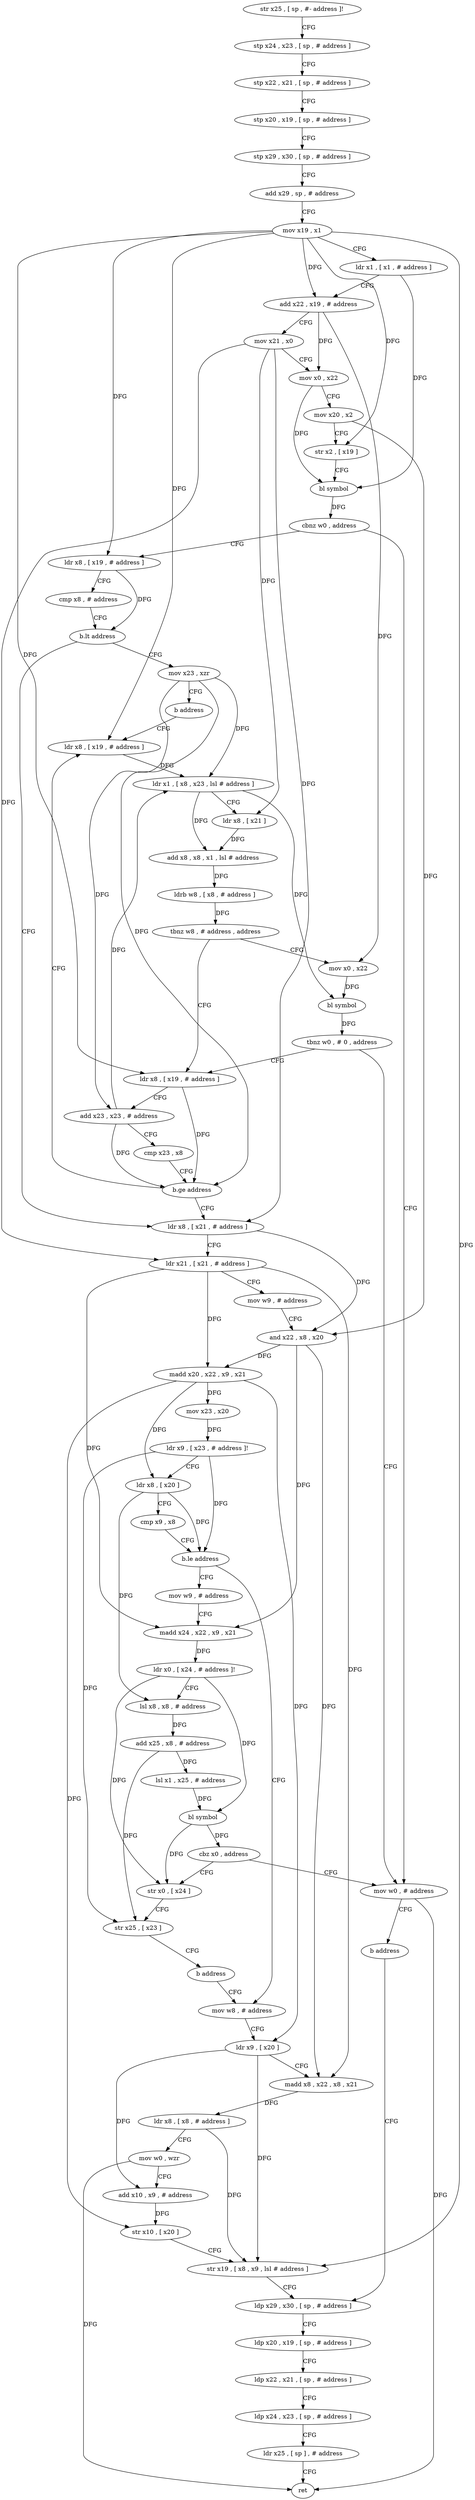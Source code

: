 digraph "func" {
"4242788" [label = "str x25 , [ sp , #- address ]!" ]
"4242792" [label = "stp x24 , x23 , [ sp , # address ]" ]
"4242796" [label = "stp x22 , x21 , [ sp , # address ]" ]
"4242800" [label = "stp x20 , x19 , [ sp , # address ]" ]
"4242804" [label = "stp x29 , x30 , [ sp , # address ]" ]
"4242808" [label = "add x29 , sp , # address" ]
"4242812" [label = "mov x19 , x1" ]
"4242816" [label = "ldr x1 , [ x1 , # address ]" ]
"4242820" [label = "add x22 , x19 , # address" ]
"4242824" [label = "mov x21 , x0" ]
"4242828" [label = "mov x0 , x22" ]
"4242832" [label = "mov x20 , x2" ]
"4242836" [label = "str x2 , [ x19 ]" ]
"4242840" [label = "bl symbol" ]
"4242844" [label = "cbnz w0 , address" ]
"4242920" [label = "mov w0 , # address" ]
"4242848" [label = "ldr x8 , [ x19 , # address ]" ]
"4242924" [label = "b address" ]
"4243000" [label = "ldp x29 , x30 , [ sp , # address ]" ]
"4242852" [label = "cmp x8 , # address" ]
"4242856" [label = "b.lt address" ]
"4242928" [label = "ldr x8 , [ x21 , # address ]" ]
"4242860" [label = "mov x23 , xzr" ]
"4243004" [label = "ldp x20 , x19 , [ sp , # address ]" ]
"4243008" [label = "ldp x22 , x21 , [ sp , # address ]" ]
"4243012" [label = "ldp x24 , x23 , [ sp , # address ]" ]
"4243016" [label = "ldr x25 , [ sp ] , # address" ]
"4243020" [label = "ret" ]
"4242932" [label = "ldr x21 , [ x21 , # address ]" ]
"4242936" [label = "mov w9 , # address" ]
"4242940" [label = "and x22 , x8 , x20" ]
"4242944" [label = "madd x20 , x22 , x9 , x21" ]
"4242948" [label = "mov x23 , x20" ]
"4242952" [label = "ldr x9 , [ x23 , # address ]!" ]
"4242956" [label = "ldr x8 , [ x20 ]" ]
"4242960" [label = "cmp x9 , x8" ]
"4242964" [label = "b.le address" ]
"4243024" [label = "mov w9 , # address" ]
"4242968" [label = "mov w8 , # address" ]
"4242864" [label = "b address" ]
"4242884" [label = "ldr x8 , [ x19 , # address ]" ]
"4243028" [label = "madd x24 , x22 , x9 , x21" ]
"4243032" [label = "ldr x0 , [ x24 , # address ]!" ]
"4243036" [label = "lsl x8 , x8 , # address" ]
"4243040" [label = "add x25 , x8 , # address" ]
"4243044" [label = "lsl x1 , x25 , # address" ]
"4243048" [label = "bl symbol" ]
"4243052" [label = "cbz x0 , address" ]
"4243056" [label = "str x0 , [ x24 ]" ]
"4242972" [label = "ldr x9 , [ x20 ]" ]
"4242976" [label = "madd x8 , x22 , x8 , x21" ]
"4242980" [label = "ldr x8 , [ x8 , # address ]" ]
"4242984" [label = "mov w0 , wzr" ]
"4242988" [label = "add x10 , x9 , # address" ]
"4242992" [label = "str x10 , [ x20 ]" ]
"4242996" [label = "str x19 , [ x8 , x9 , lsl # address ]" ]
"4242888" [label = "ldr x1 , [ x8 , x23 , lsl # address ]" ]
"4242892" [label = "ldr x8 , [ x21 ]" ]
"4242896" [label = "add x8 , x8 , x1 , lsl # address" ]
"4242900" [label = "ldrb w8 , [ x8 , # address ]" ]
"4242904" [label = "tbnz w8 , # address , address" ]
"4242868" [label = "ldr x8 , [ x19 , # address ]" ]
"4242908" [label = "mov x0 , x22" ]
"4243060" [label = "str x25 , [ x23 ]" ]
"4243064" [label = "b address" ]
"4242872" [label = "add x23 , x23 , # address" ]
"4242876" [label = "cmp x23 , x8" ]
"4242880" [label = "b.ge address" ]
"4242912" [label = "bl symbol" ]
"4242916" [label = "tbnz w0 , # 0 , address" ]
"4242788" -> "4242792" [ label = "CFG" ]
"4242792" -> "4242796" [ label = "CFG" ]
"4242796" -> "4242800" [ label = "CFG" ]
"4242800" -> "4242804" [ label = "CFG" ]
"4242804" -> "4242808" [ label = "CFG" ]
"4242808" -> "4242812" [ label = "CFG" ]
"4242812" -> "4242816" [ label = "CFG" ]
"4242812" -> "4242820" [ label = "DFG" ]
"4242812" -> "4242836" [ label = "DFG" ]
"4242812" -> "4242848" [ label = "DFG" ]
"4242812" -> "4242996" [ label = "DFG" ]
"4242812" -> "4242884" [ label = "DFG" ]
"4242812" -> "4242868" [ label = "DFG" ]
"4242816" -> "4242820" [ label = "CFG" ]
"4242816" -> "4242840" [ label = "DFG" ]
"4242820" -> "4242824" [ label = "CFG" ]
"4242820" -> "4242828" [ label = "DFG" ]
"4242820" -> "4242908" [ label = "DFG" ]
"4242824" -> "4242828" [ label = "CFG" ]
"4242824" -> "4242928" [ label = "DFG" ]
"4242824" -> "4242932" [ label = "DFG" ]
"4242824" -> "4242892" [ label = "DFG" ]
"4242828" -> "4242832" [ label = "CFG" ]
"4242828" -> "4242840" [ label = "DFG" ]
"4242832" -> "4242836" [ label = "CFG" ]
"4242832" -> "4242940" [ label = "DFG" ]
"4242836" -> "4242840" [ label = "CFG" ]
"4242840" -> "4242844" [ label = "DFG" ]
"4242844" -> "4242920" [ label = "CFG" ]
"4242844" -> "4242848" [ label = "CFG" ]
"4242920" -> "4242924" [ label = "CFG" ]
"4242920" -> "4243020" [ label = "DFG" ]
"4242848" -> "4242852" [ label = "CFG" ]
"4242848" -> "4242856" [ label = "DFG" ]
"4242924" -> "4243000" [ label = "CFG" ]
"4243000" -> "4243004" [ label = "CFG" ]
"4242852" -> "4242856" [ label = "CFG" ]
"4242856" -> "4242928" [ label = "CFG" ]
"4242856" -> "4242860" [ label = "CFG" ]
"4242928" -> "4242932" [ label = "CFG" ]
"4242928" -> "4242940" [ label = "DFG" ]
"4242860" -> "4242864" [ label = "CFG" ]
"4242860" -> "4242888" [ label = "DFG" ]
"4242860" -> "4242872" [ label = "DFG" ]
"4242860" -> "4242880" [ label = "DFG" ]
"4243004" -> "4243008" [ label = "CFG" ]
"4243008" -> "4243012" [ label = "CFG" ]
"4243012" -> "4243016" [ label = "CFG" ]
"4243016" -> "4243020" [ label = "CFG" ]
"4242932" -> "4242936" [ label = "CFG" ]
"4242932" -> "4242944" [ label = "DFG" ]
"4242932" -> "4243028" [ label = "DFG" ]
"4242932" -> "4242976" [ label = "DFG" ]
"4242936" -> "4242940" [ label = "CFG" ]
"4242940" -> "4242944" [ label = "DFG" ]
"4242940" -> "4243028" [ label = "DFG" ]
"4242940" -> "4242976" [ label = "DFG" ]
"4242944" -> "4242948" [ label = "DFG" ]
"4242944" -> "4242956" [ label = "DFG" ]
"4242944" -> "4242972" [ label = "DFG" ]
"4242944" -> "4242992" [ label = "DFG" ]
"4242948" -> "4242952" [ label = "DFG" ]
"4242952" -> "4242956" [ label = "CFG" ]
"4242952" -> "4243060" [ label = "DFG" ]
"4242952" -> "4242964" [ label = "DFG" ]
"4242956" -> "4242960" [ label = "CFG" ]
"4242956" -> "4242964" [ label = "DFG" ]
"4242956" -> "4243036" [ label = "DFG" ]
"4242960" -> "4242964" [ label = "CFG" ]
"4242964" -> "4243024" [ label = "CFG" ]
"4242964" -> "4242968" [ label = "CFG" ]
"4243024" -> "4243028" [ label = "CFG" ]
"4242968" -> "4242972" [ label = "CFG" ]
"4242864" -> "4242884" [ label = "CFG" ]
"4242884" -> "4242888" [ label = "DFG" ]
"4243028" -> "4243032" [ label = "DFG" ]
"4243032" -> "4243036" [ label = "CFG" ]
"4243032" -> "4243056" [ label = "DFG" ]
"4243032" -> "4243048" [ label = "DFG" ]
"4243036" -> "4243040" [ label = "DFG" ]
"4243040" -> "4243044" [ label = "DFG" ]
"4243040" -> "4243060" [ label = "DFG" ]
"4243044" -> "4243048" [ label = "DFG" ]
"4243048" -> "4243052" [ label = "DFG" ]
"4243048" -> "4243056" [ label = "DFG" ]
"4243052" -> "4242920" [ label = "CFG" ]
"4243052" -> "4243056" [ label = "CFG" ]
"4243056" -> "4243060" [ label = "CFG" ]
"4242972" -> "4242976" [ label = "CFG" ]
"4242972" -> "4242988" [ label = "DFG" ]
"4242972" -> "4242996" [ label = "DFG" ]
"4242976" -> "4242980" [ label = "DFG" ]
"4242980" -> "4242984" [ label = "CFG" ]
"4242980" -> "4242996" [ label = "DFG" ]
"4242984" -> "4242988" [ label = "CFG" ]
"4242984" -> "4243020" [ label = "DFG" ]
"4242988" -> "4242992" [ label = "DFG" ]
"4242992" -> "4242996" [ label = "CFG" ]
"4242996" -> "4243000" [ label = "CFG" ]
"4242888" -> "4242892" [ label = "CFG" ]
"4242888" -> "4242896" [ label = "DFG" ]
"4242888" -> "4242912" [ label = "DFG" ]
"4242892" -> "4242896" [ label = "DFG" ]
"4242896" -> "4242900" [ label = "DFG" ]
"4242900" -> "4242904" [ label = "DFG" ]
"4242904" -> "4242868" [ label = "CFG" ]
"4242904" -> "4242908" [ label = "CFG" ]
"4242868" -> "4242872" [ label = "CFG" ]
"4242868" -> "4242880" [ label = "DFG" ]
"4242908" -> "4242912" [ label = "DFG" ]
"4243060" -> "4243064" [ label = "CFG" ]
"4243064" -> "4242968" [ label = "CFG" ]
"4242872" -> "4242876" [ label = "CFG" ]
"4242872" -> "4242888" [ label = "DFG" ]
"4242872" -> "4242880" [ label = "DFG" ]
"4242876" -> "4242880" [ label = "CFG" ]
"4242880" -> "4242928" [ label = "CFG" ]
"4242880" -> "4242884" [ label = "CFG" ]
"4242912" -> "4242916" [ label = "DFG" ]
"4242916" -> "4242868" [ label = "CFG" ]
"4242916" -> "4242920" [ label = "CFG" ]
}
